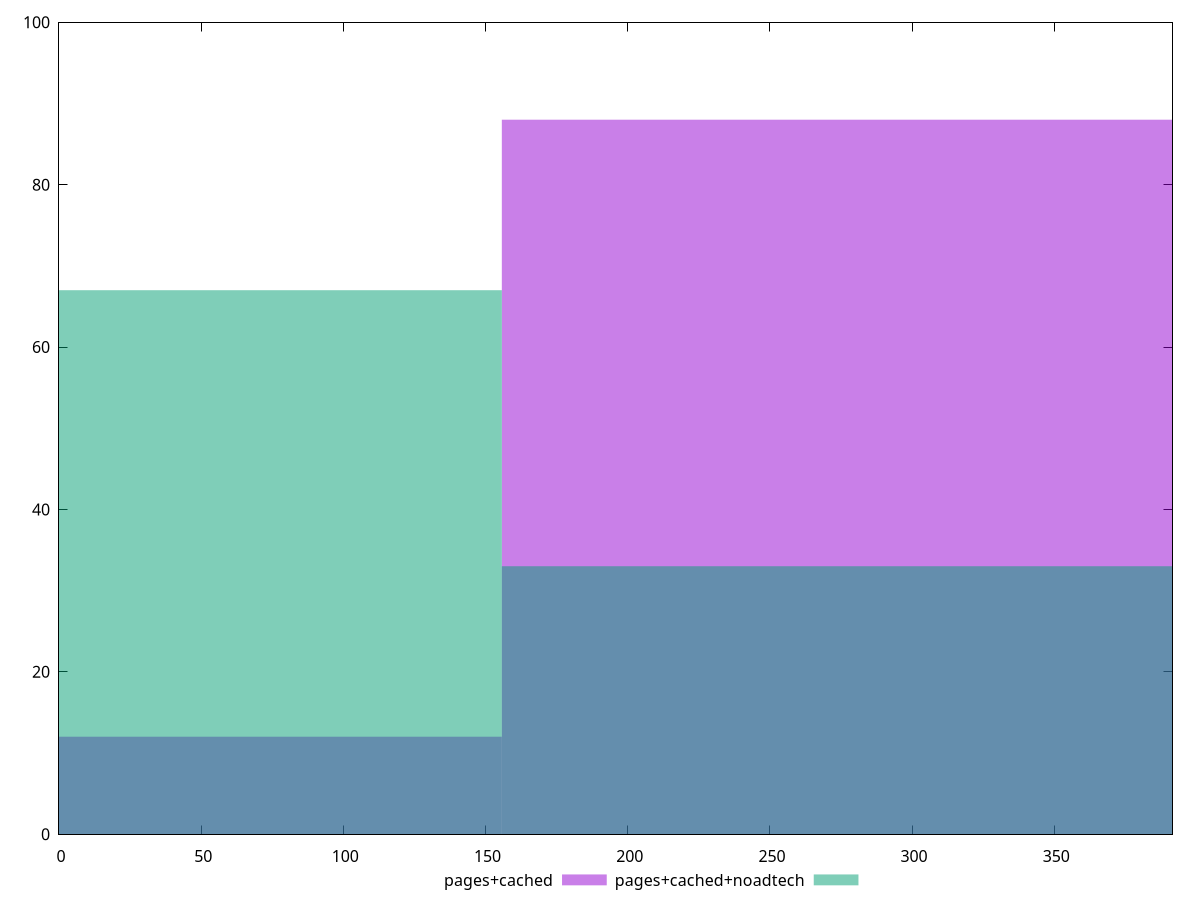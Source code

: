 reset

$pagesCached <<EOF
311.440931607702 88
0 12
EOF

$pagesCachedNoadtech <<EOF
311.440931607702 33
0 67
EOF

set key outside below
set boxwidth 311.440931607702
set xrange [0:391.564]
set yrange [0:100]
set trange [0:100]
set style fill transparent solid 0.5 noborder
set terminal svg size 640, 500 enhanced background rgb 'white'
set output "report_00017_2021-02-10T15-08-03.406Z/uses-rel-preconnect/comparison/histogram/1_vs_2.svg"

plot $pagesCached title "pages+cached" with boxes, \
     $pagesCachedNoadtech title "pages+cached+noadtech" with boxes

reset
